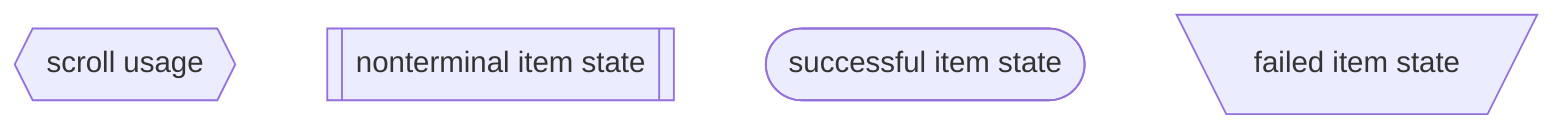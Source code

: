 flowchart TB
    A{{"scroll usage"}}
    B[["nonterminal item state"]]
    C(["successful item state"])
    D[\"failed item state"/]